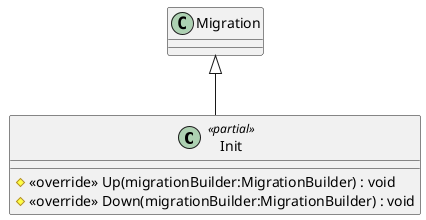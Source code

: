 @startuml
class Init <<partial>> {
    # <<override>> Up(migrationBuilder:MigrationBuilder) : void
    # <<override>> Down(migrationBuilder:MigrationBuilder) : void
}
Migration <|-- Init
@enduml
